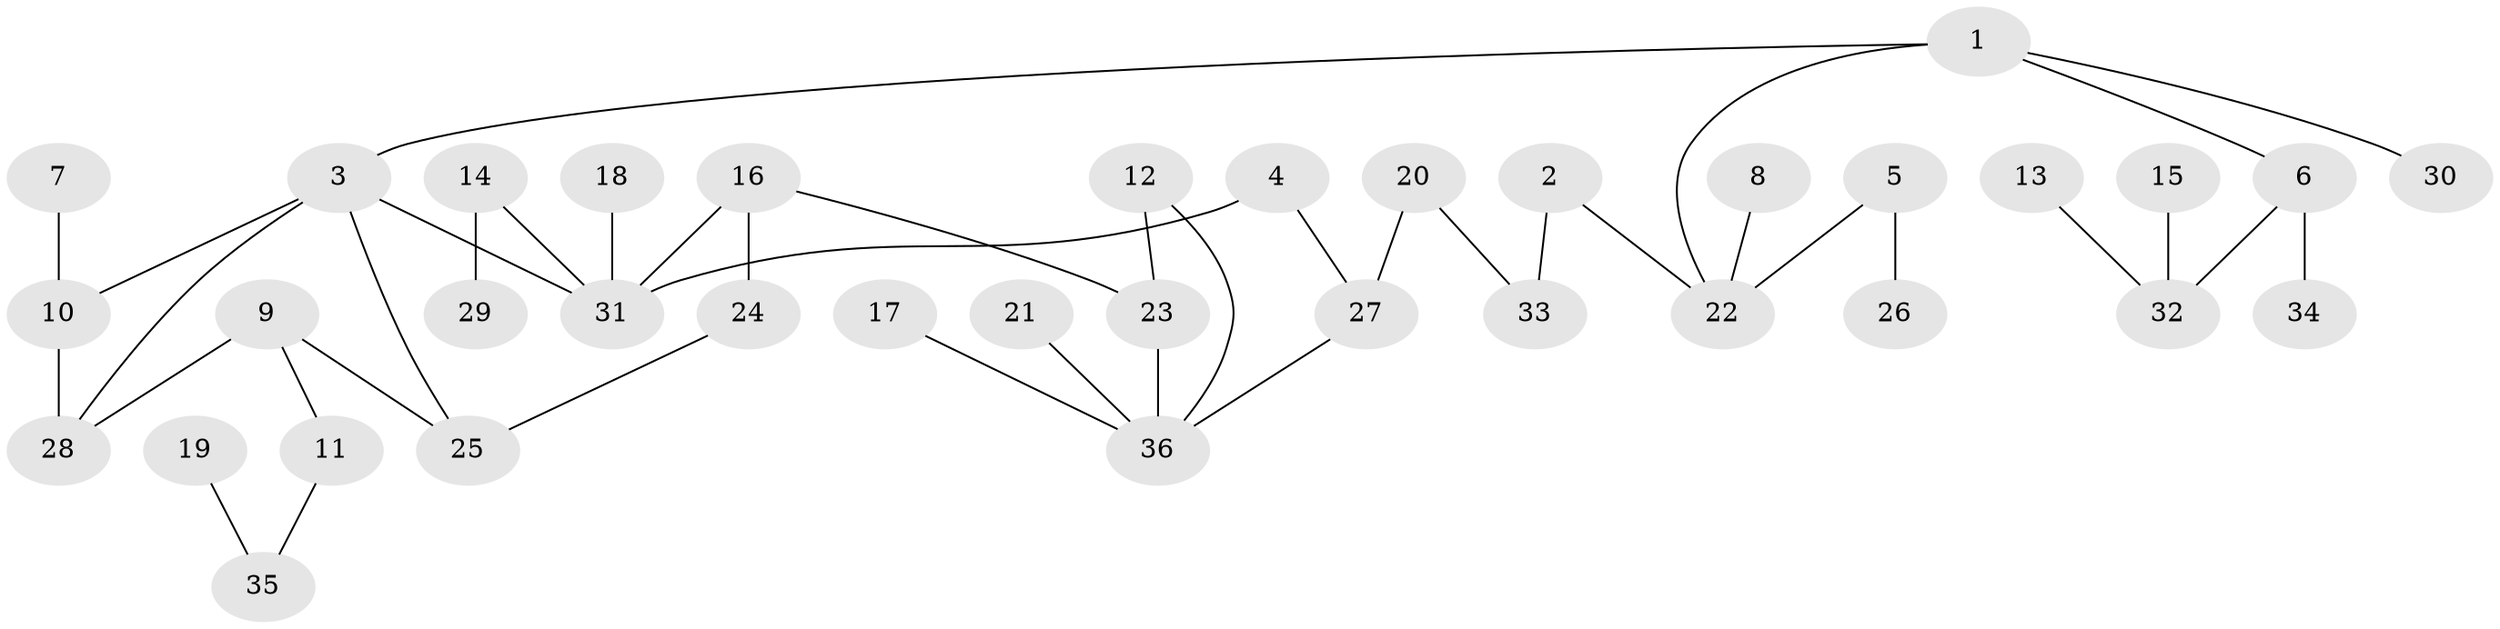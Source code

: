// original degree distribution, {4: 0.09859154929577464, 6: 0.014084507042253521, 2: 0.29577464788732394, 3: 0.11267605633802817, 5: 0.04225352112676056, 1: 0.4225352112676056, 7: 0.014084507042253521}
// Generated by graph-tools (version 1.1) at 2025/01/03/09/25 03:01:02]
// undirected, 36 vertices, 41 edges
graph export_dot {
graph [start="1"]
  node [color=gray90,style=filled];
  1;
  2;
  3;
  4;
  5;
  6;
  7;
  8;
  9;
  10;
  11;
  12;
  13;
  14;
  15;
  16;
  17;
  18;
  19;
  20;
  21;
  22;
  23;
  24;
  25;
  26;
  27;
  28;
  29;
  30;
  31;
  32;
  33;
  34;
  35;
  36;
  1 -- 3 [weight=1.0];
  1 -- 6 [weight=1.0];
  1 -- 22 [weight=1.0];
  1 -- 30 [weight=1.0];
  2 -- 22 [weight=1.0];
  2 -- 33 [weight=1.0];
  3 -- 10 [weight=1.0];
  3 -- 25 [weight=1.0];
  3 -- 28 [weight=1.0];
  3 -- 31 [weight=1.0];
  4 -- 27 [weight=1.0];
  4 -- 31 [weight=1.0];
  5 -- 22 [weight=1.0];
  5 -- 26 [weight=1.0];
  6 -- 32 [weight=1.0];
  6 -- 34 [weight=1.0];
  7 -- 10 [weight=1.0];
  8 -- 22 [weight=1.0];
  9 -- 11 [weight=1.0];
  9 -- 25 [weight=1.0];
  9 -- 28 [weight=1.0];
  10 -- 28 [weight=1.0];
  11 -- 35 [weight=1.0];
  12 -- 23 [weight=1.0];
  12 -- 36 [weight=1.0];
  13 -- 32 [weight=1.0];
  14 -- 29 [weight=1.0];
  14 -- 31 [weight=1.0];
  15 -- 32 [weight=1.0];
  16 -- 23 [weight=1.0];
  16 -- 24 [weight=1.0];
  16 -- 31 [weight=1.0];
  17 -- 36 [weight=1.0];
  18 -- 31 [weight=1.0];
  19 -- 35 [weight=1.0];
  20 -- 27 [weight=1.0];
  20 -- 33 [weight=1.0];
  21 -- 36 [weight=1.0];
  23 -- 36 [weight=1.0];
  24 -- 25 [weight=1.0];
  27 -- 36 [weight=1.0];
}

